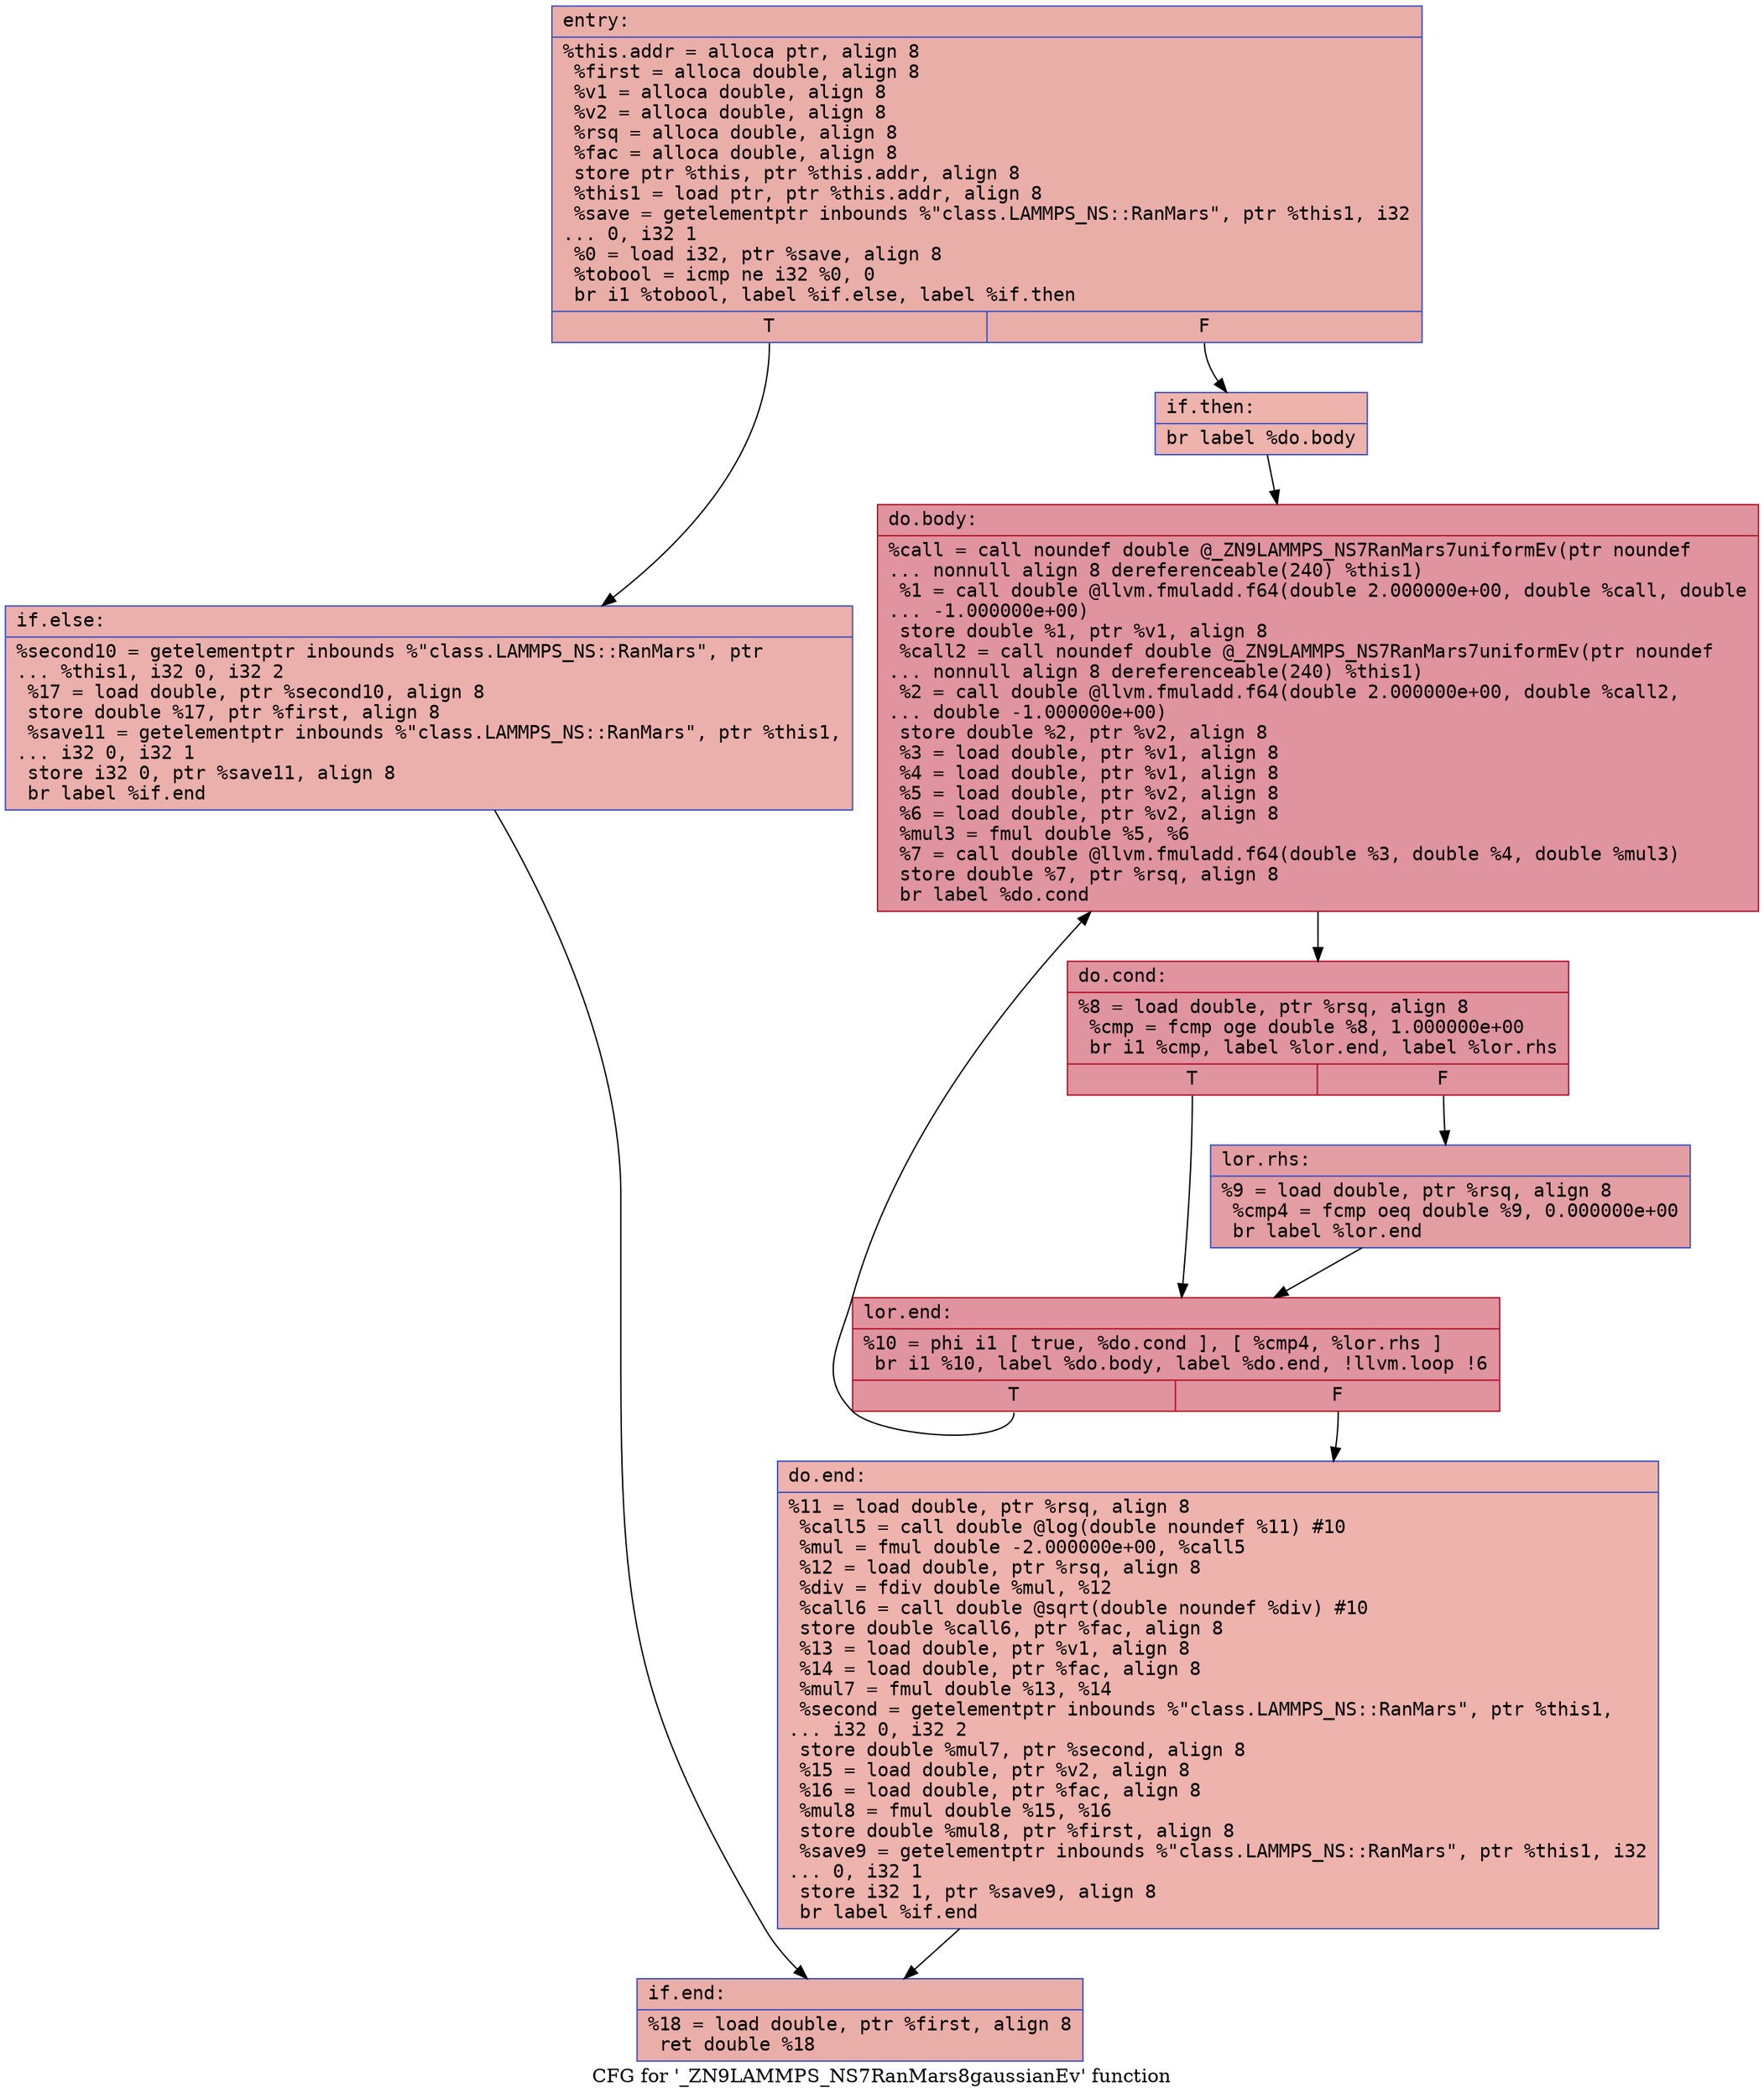 digraph "CFG for '_ZN9LAMMPS_NS7RanMars8gaussianEv' function" {
	label="CFG for '_ZN9LAMMPS_NS7RanMars8gaussianEv' function";

	Node0x564edfbee6c0 [shape=record,color="#3d50c3ff", style=filled, fillcolor="#d0473d70" fontname="Courier",label="{entry:\l|  %this.addr = alloca ptr, align 8\l  %first = alloca double, align 8\l  %v1 = alloca double, align 8\l  %v2 = alloca double, align 8\l  %rsq = alloca double, align 8\l  %fac = alloca double, align 8\l  store ptr %this, ptr %this.addr, align 8\l  %this1 = load ptr, ptr %this.addr, align 8\l  %save = getelementptr inbounds %\"class.LAMMPS_NS::RanMars\", ptr %this1, i32\l... 0, i32 1\l  %0 = load i32, ptr %save, align 8\l  %tobool = icmp ne i32 %0, 0\l  br i1 %tobool, label %if.else, label %if.then\l|{<s0>T|<s1>F}}"];
	Node0x564edfbee6c0:s0 -> Node0x564edfbeed60[tooltip="entry -> if.else\nProbability 62.50%" ];
	Node0x564edfbee6c0:s1 -> Node0x564edfbeedd0[tooltip="entry -> if.then\nProbability 37.50%" ];
	Node0x564edfbeedd0 [shape=record,color="#3d50c3ff", style=filled, fillcolor="#d6524470" fontname="Courier",label="{if.then:\l|  br label %do.body\l}"];
	Node0x564edfbeedd0 -> Node0x564edfbef090[tooltip="if.then -> do.body\nProbability 100.00%" ];
	Node0x564edfbef090 [shape=record,color="#b70d28ff", style=filled, fillcolor="#b70d2870" fontname="Courier",label="{do.body:\l|  %call = call noundef double @_ZN9LAMMPS_NS7RanMars7uniformEv(ptr noundef\l... nonnull align 8 dereferenceable(240) %this1)\l  %1 = call double @llvm.fmuladd.f64(double 2.000000e+00, double %call, double\l... -1.000000e+00)\l  store double %1, ptr %v1, align 8\l  %call2 = call noundef double @_ZN9LAMMPS_NS7RanMars7uniformEv(ptr noundef\l... nonnull align 8 dereferenceable(240) %this1)\l  %2 = call double @llvm.fmuladd.f64(double 2.000000e+00, double %call2,\l... double -1.000000e+00)\l  store double %2, ptr %v2, align 8\l  %3 = load double, ptr %v1, align 8\l  %4 = load double, ptr %v1, align 8\l  %5 = load double, ptr %v2, align 8\l  %6 = load double, ptr %v2, align 8\l  %mul3 = fmul double %5, %6\l  %7 = call double @llvm.fmuladd.f64(double %3, double %4, double %mul3)\l  store double %7, ptr %rsq, align 8\l  br label %do.cond\l}"];
	Node0x564edfbef090 -> Node0x564edfbefad0[tooltip="do.body -> do.cond\nProbability 100.00%" ];
	Node0x564edfbefad0 [shape=record,color="#b70d28ff", style=filled, fillcolor="#b70d2870" fontname="Courier",label="{do.cond:\l|  %8 = load double, ptr %rsq, align 8\l  %cmp = fcmp oge double %8, 1.000000e+00\l  br i1 %cmp, label %lor.end, label %lor.rhs\l|{<s0>T|<s1>F}}"];
	Node0x564edfbefad0:s0 -> Node0x564edfbefca0[tooltip="do.cond -> lor.end\nProbability 50.00%" ];
	Node0x564edfbefad0:s1 -> Node0x564edfbefd10[tooltip="do.cond -> lor.rhs\nProbability 50.00%" ];
	Node0x564edfbefd10 [shape=record,color="#3d50c3ff", style=filled, fillcolor="#be242e70" fontname="Courier",label="{lor.rhs:\l|  %9 = load double, ptr %rsq, align 8\l  %cmp4 = fcmp oeq double %9, 0.000000e+00\l  br label %lor.end\l}"];
	Node0x564edfbefd10 -> Node0x564edfbefca0[tooltip="lor.rhs -> lor.end\nProbability 100.00%" ];
	Node0x564edfbefca0 [shape=record,color="#b70d28ff", style=filled, fillcolor="#b70d2870" fontname="Courier",label="{lor.end:\l|  %10 = phi i1 [ true, %do.cond ], [ %cmp4, %lor.rhs ]\l  br i1 %10, label %do.body, label %do.end, !llvm.loop !6\l|{<s0>T|<s1>F}}"];
	Node0x564edfbefca0:s0 -> Node0x564edfbef090[tooltip="lor.end -> do.body\nProbability 96.88%" ];
	Node0x564edfbefca0:s1 -> Node0x564edfbeffd0[tooltip="lor.end -> do.end\nProbability 3.12%" ];
	Node0x564edfbeffd0 [shape=record,color="#3d50c3ff", style=filled, fillcolor="#d6524470" fontname="Courier",label="{do.end:\l|  %11 = load double, ptr %rsq, align 8\l  %call5 = call double @log(double noundef %11) #10\l  %mul = fmul double -2.000000e+00, %call5\l  %12 = load double, ptr %rsq, align 8\l  %div = fdiv double %mul, %12\l  %call6 = call double @sqrt(double noundef %div) #10\l  store double %call6, ptr %fac, align 8\l  %13 = load double, ptr %v1, align 8\l  %14 = load double, ptr %fac, align 8\l  %mul7 = fmul double %13, %14\l  %second = getelementptr inbounds %\"class.LAMMPS_NS::RanMars\", ptr %this1,\l... i32 0, i32 2\l  store double %mul7, ptr %second, align 8\l  %15 = load double, ptr %v2, align 8\l  %16 = load double, ptr %fac, align 8\l  %mul8 = fmul double %15, %16\l  store double %mul8, ptr %first, align 8\l  %save9 = getelementptr inbounds %\"class.LAMMPS_NS::RanMars\", ptr %this1, i32\l... 0, i32 1\l  store i32 1, ptr %save9, align 8\l  br label %if.end\l}"];
	Node0x564edfbeffd0 -> Node0x564edfbf1170[tooltip="do.end -> if.end\nProbability 100.00%" ];
	Node0x564edfbeed60 [shape=record,color="#3d50c3ff", style=filled, fillcolor="#d24b4070" fontname="Courier",label="{if.else:\l|  %second10 = getelementptr inbounds %\"class.LAMMPS_NS::RanMars\", ptr\l... %this1, i32 0, i32 2\l  %17 = load double, ptr %second10, align 8\l  store double %17, ptr %first, align 8\l  %save11 = getelementptr inbounds %\"class.LAMMPS_NS::RanMars\", ptr %this1,\l... i32 0, i32 1\l  store i32 0, ptr %save11, align 8\l  br label %if.end\l}"];
	Node0x564edfbeed60 -> Node0x564edfbf1170[tooltip="if.else -> if.end\nProbability 100.00%" ];
	Node0x564edfbf1170 [shape=record,color="#3d50c3ff", style=filled, fillcolor="#d0473d70" fontname="Courier",label="{if.end:\l|  %18 = load double, ptr %first, align 8\l  ret double %18\l}"];
}
